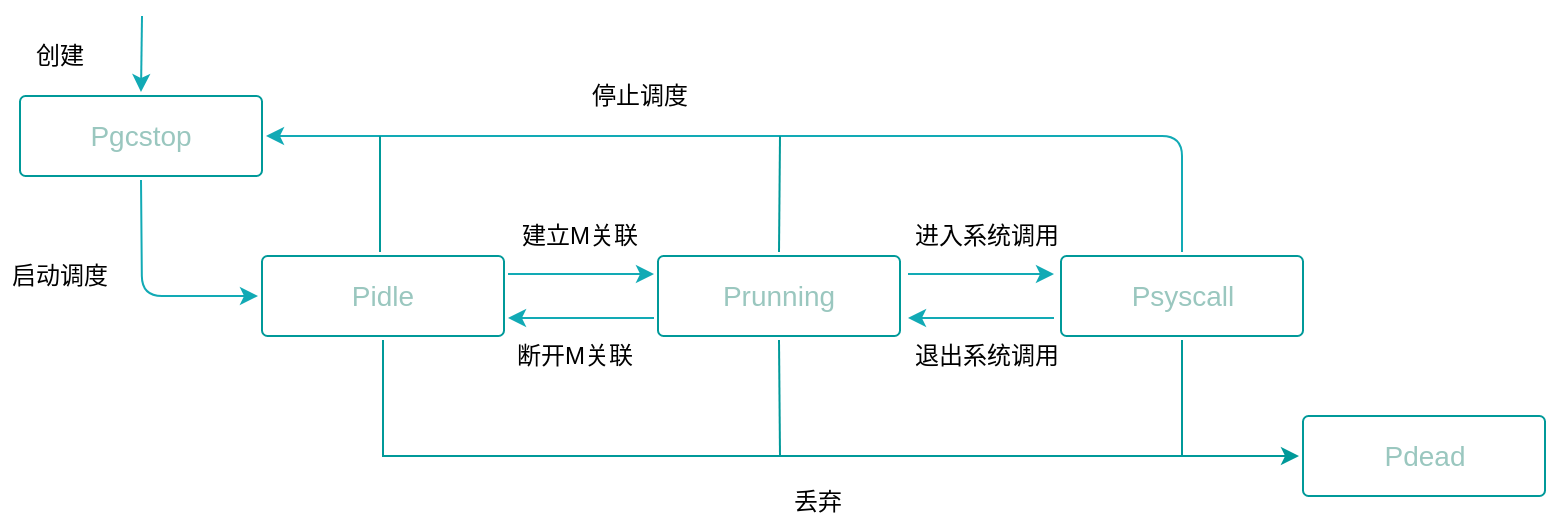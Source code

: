 <mxfile version="11.1.4" type="device"><diagram id="6a731a19-8d31-9384-78a2-239565b7b9f0" name="Page-1"><mxGraphModel dx="946" dy="613" grid="1" gridSize="10" guides="1" tooltips="1" connect="1" arrows="1" fold="1" page="1" pageScale="1" pageWidth="1169" pageHeight="827" background="#ffffff" math="0" shadow="0"><root><mxCell id="0"/><mxCell id="1" parent="0"/><mxCell id="1779" value="" style="edgeStyle=none;rounded=1;jumpStyle=none;html=1;shadow=0;labelBackgroundColor=none;startArrow=none;startFill=0;jettySize=auto;orthogonalLoop=1;strokeColor=#12AAB5;strokeWidth=1;fontFamily=Helvetica;fontSize=14;fontColor=#FFFFFF;spacing=5;fontStyle=1;fillColor=#b0e3e6;entryX=0.5;entryY=0;entryDx=0;entryDy=0;" parent="1" edge="1" target="1ii371mfM4VNuI41D_dY-1817"><mxGeometry relative="1" as="geometry"><mxPoint x="301" y="160" as="sourcePoint"/><mxPoint x="580" y="200" as="targetPoint"/></mxGeometry></mxCell><mxCell id="LZTfOJN6u-FqgUiJY_A1-1780" value="创建" style="text;html=1;strokeColor=none;fillColor=none;align=center;verticalAlign=middle;whiteSpace=wrap;rounded=0;" parent="1" vertex="1"><mxGeometry x="240" y="170" width="40" height="20" as="geometry"/></mxCell><mxCell id="LZTfOJN6u-FqgUiJY_A1-1801" style="edgeStyle=orthogonalEdgeStyle;rounded=0;orthogonalLoop=1;jettySize=auto;html=1;exitX=0.5;exitY=1;exitDx=0;exitDy=0;strokeWidth=1;" parent="1" edge="1"><mxGeometry relative="1" as="geometry"><mxPoint x="790" y="245" as="sourcePoint"/><mxPoint x="790" y="245" as="targetPoint"/></mxGeometry></mxCell><mxCell id="1ii371mfM4VNuI41D_dY-1781" value="&lt;font color=&quot;#9ac7bf&quot; style=&quot;font-size: 14px&quot;&gt;Psyscall&lt;/font&gt;" style="rounded=1;whiteSpace=wrap;html=1;shadow=0;labelBackgroundColor=none;strokeColor=#009999;strokeWidth=1;fillColor=#FFFFFF;fontFamily=Helvetica;fontSize=14;fontColor=#FFFFFF;align=center;spacing=5;fontStyle=0;arcSize=7;perimeterSpacing=2;" vertex="1" parent="1"><mxGeometry x="760.5" y="280" width="121" height="40" as="geometry"/></mxCell><mxCell id="1ii371mfM4VNuI41D_dY-1782" value="&lt;font color=&quot;#9ac7bf&quot; style=&quot;font-size: 14px&quot;&gt;Pdead&lt;/font&gt;" style="rounded=1;whiteSpace=wrap;html=1;shadow=0;labelBackgroundColor=none;strokeColor=#009999;strokeWidth=1;fillColor=#FFFFFF;fontFamily=Helvetica;fontSize=14;fontColor=#FFFFFF;align=center;spacing=5;fontStyle=0;arcSize=7;perimeterSpacing=2;" vertex="1" parent="1"><mxGeometry x="881.5" y="360" width="121" height="40" as="geometry"/></mxCell><mxCell id="1ii371mfM4VNuI41D_dY-1783" value="" style="edgeStyle=none;rounded=1;jumpStyle=none;html=1;shadow=0;labelBackgroundColor=none;startArrow=none;startFill=0;jettySize=auto;orthogonalLoop=1;strokeColor=#12AAB5;strokeWidth=1;fontFamily=Helvetica;fontSize=14;fontColor=#FFFFFF;spacing=5;fontStyle=1;fillColor=#b0e3e6;exitX=1;exitY=0.25;exitDx=0;exitDy=0;entryX=0;entryY=0.25;entryDx=0;entryDy=0;" edge="1" parent="1" source="1ii371mfM4VNuI41D_dY-1819" target="1ii371mfM4VNuI41D_dY-1820"><mxGeometry relative="1" as="geometry"><mxPoint x="581" y="240" as="sourcePoint"/><mxPoint x="581" y="278" as="targetPoint"/></mxGeometry></mxCell><mxCell id="1ii371mfM4VNuI41D_dY-1784" value="启动调度" style="text;html=1;strokeColor=none;fillColor=none;align=center;verticalAlign=middle;whiteSpace=wrap;rounded=0;" vertex="1" parent="1"><mxGeometry x="230" y="280" width="60" height="20" as="geometry"/></mxCell><mxCell id="1ii371mfM4VNuI41D_dY-1793" value="建立M关联" style="text;html=1;strokeColor=none;fillColor=none;align=center;verticalAlign=middle;whiteSpace=wrap;rounded=0;" vertex="1" parent="1"><mxGeometry x="487" y="260" width="66" height="20" as="geometry"/></mxCell><mxCell id="1ii371mfM4VNuI41D_dY-1801" value="断开M关联" style="text;html=1;strokeColor=none;fillColor=none;align=center;verticalAlign=middle;whiteSpace=wrap;rounded=0;" vertex="1" parent="1"><mxGeometry x="485" y="320" width="65" height="20" as="geometry"/></mxCell><mxCell id="1ii371mfM4VNuI41D_dY-1814" value="停止调度" style="text;html=1;strokeColor=none;fillColor=none;align=center;verticalAlign=middle;whiteSpace=wrap;rounded=0;" vertex="1" parent="1"><mxGeometry x="495" y="190" width="110" height="20" as="geometry"/></mxCell><mxCell id="1ii371mfM4VNuI41D_dY-1817" value="&lt;font color=&quot;#9ac7bf&quot; style=&quot;font-size: 14px&quot;&gt;Pgcstop&lt;/font&gt;" style="rounded=1;whiteSpace=wrap;html=1;shadow=0;labelBackgroundColor=none;strokeColor=#009999;strokeWidth=1;fillColor=#FFFFFF;fontFamily=Helvetica;fontSize=14;fontColor=#FFFFFF;align=center;spacing=5;fontStyle=0;arcSize=7;perimeterSpacing=2;" vertex="1" parent="1"><mxGeometry x="240" y="200" width="121" height="40" as="geometry"/></mxCell><mxCell id="1ii371mfM4VNuI41D_dY-1840" style="edgeStyle=orthogonalEdgeStyle;rounded=0;orthogonalLoop=1;jettySize=auto;html=1;strokeColor=#009999;entryX=0;entryY=0.5;entryDx=0;entryDy=0;" edge="1" parent="1" source="1ii371mfM4VNuI41D_dY-1819" target="1ii371mfM4VNuI41D_dY-1782"><mxGeometry relative="1" as="geometry"><mxPoint x="880" y="390" as="targetPoint"/><Array as="points"><mxPoint x="422" y="380"/></Array></mxGeometry></mxCell><mxCell id="1ii371mfM4VNuI41D_dY-1819" value="&lt;font color=&quot;#9ac7bf&quot; style=&quot;font-size: 14px&quot;&gt;Pidle&lt;/font&gt;" style="rounded=1;whiteSpace=wrap;html=1;shadow=0;labelBackgroundColor=none;strokeColor=#009999;strokeWidth=1;fillColor=#FFFFFF;fontFamily=Helvetica;fontSize=14;fontColor=#FFFFFF;align=center;spacing=5;fontStyle=0;arcSize=7;perimeterSpacing=2;" vertex="1" parent="1"><mxGeometry x="361" y="280" width="121" height="40" as="geometry"/></mxCell><mxCell id="1ii371mfM4VNuI41D_dY-1820" value="&lt;font color=&quot;#9ac7bf&quot; style=&quot;font-size: 14px&quot;&gt;Prunning&lt;/font&gt;" style="rounded=1;whiteSpace=wrap;html=1;shadow=0;labelBackgroundColor=none;strokeColor=#009999;strokeWidth=1;fillColor=#FFFFFF;fontFamily=Helvetica;fontSize=14;fontColor=#FFFFFF;align=center;spacing=5;fontStyle=0;arcSize=7;perimeterSpacing=2;" vertex="1" parent="1"><mxGeometry x="559" y="280" width="121" height="40" as="geometry"/></mxCell><mxCell id="1ii371mfM4VNuI41D_dY-1821" value="" style="edgeStyle=none;rounded=1;jumpStyle=none;html=1;shadow=0;labelBackgroundColor=none;startArrow=none;startFill=0;jettySize=auto;orthogonalLoop=1;strokeColor=#12AAB5;strokeWidth=1;fontFamily=Helvetica;fontSize=14;fontColor=#FFFFFF;spacing=5;fontStyle=1;fillColor=#b0e3e6;exitX=0;exitY=0.75;exitDx=0;exitDy=0;entryX=1;entryY=0.75;entryDx=0;entryDy=0;" edge="1" parent="1" source="1ii371mfM4VNuI41D_dY-1820" target="1ii371mfM4VNuI41D_dY-1819"><mxGeometry relative="1" as="geometry"><mxPoint x="494" y="299" as="sourcePoint"/><mxPoint x="567" y="299" as="targetPoint"/></mxGeometry></mxCell><mxCell id="1ii371mfM4VNuI41D_dY-1824" value="" style="edgeStyle=none;rounded=1;jumpStyle=none;html=1;shadow=0;labelBackgroundColor=none;startArrow=none;startFill=0;jettySize=auto;orthogonalLoop=1;strokeColor=#12AAB5;strokeWidth=1;fontFamily=Helvetica;fontSize=14;fontColor=#FFFFFF;spacing=5;fontStyle=1;fillColor=#b0e3e6;entryX=0;entryY=0.5;entryDx=0;entryDy=0;exitX=0.5;exitY=1;exitDx=0;exitDy=0;" edge="1" parent="1" source="1ii371mfM4VNuI41D_dY-1817" target="1ii371mfM4VNuI41D_dY-1819"><mxGeometry relative="1" as="geometry"><mxPoint x="311" y="170" as="sourcePoint"/><mxPoint x="310.5" y="208" as="targetPoint"/><Array as="points"><mxPoint x="301" y="300"/></Array></mxGeometry></mxCell><mxCell id="1ii371mfM4VNuI41D_dY-1827" value="" style="edgeStyle=none;rounded=1;jumpStyle=none;html=1;shadow=0;labelBackgroundColor=none;startArrow=none;startFill=0;jettySize=auto;orthogonalLoop=1;strokeColor=#12AAB5;strokeWidth=1;fontFamily=Helvetica;fontSize=14;fontColor=#FFFFFF;spacing=5;fontStyle=1;fillColor=#b0e3e6;exitX=1;exitY=0.25;exitDx=0;exitDy=0;entryX=0;entryY=0.25;entryDx=0;entryDy=0;" edge="1" parent="1"><mxGeometry relative="1" as="geometry"><mxPoint x="684" y="289" as="sourcePoint"/><mxPoint x="757" y="289" as="targetPoint"/></mxGeometry></mxCell><mxCell id="1ii371mfM4VNuI41D_dY-1828" value="进入系统调用" style="text;html=1;strokeColor=none;fillColor=none;align=center;verticalAlign=middle;whiteSpace=wrap;rounded=0;" vertex="1" parent="1"><mxGeometry x="681.5" y="260" width="83" height="20" as="geometry"/></mxCell><mxCell id="1ii371mfM4VNuI41D_dY-1829" value="退出系统调用" style="text;html=1;strokeColor=none;fillColor=none;align=center;verticalAlign=middle;whiteSpace=wrap;rounded=0;" vertex="1" parent="1"><mxGeometry x="685.5" y="320" width="75" height="20" as="geometry"/></mxCell><mxCell id="1ii371mfM4VNuI41D_dY-1830" value="" style="edgeStyle=none;rounded=1;jumpStyle=none;html=1;shadow=0;labelBackgroundColor=none;startArrow=none;startFill=0;jettySize=auto;orthogonalLoop=1;strokeColor=#12AAB5;strokeWidth=1;fontFamily=Helvetica;fontSize=14;fontColor=#FFFFFF;spacing=5;fontStyle=1;fillColor=#b0e3e6;exitX=0;exitY=0.75;exitDx=0;exitDy=0;entryX=1;entryY=0.75;entryDx=0;entryDy=0;" edge="1" parent="1"><mxGeometry relative="1" as="geometry"><mxPoint x="757" y="311" as="sourcePoint"/><mxPoint x="684" y="311" as="targetPoint"/></mxGeometry></mxCell><mxCell id="1ii371mfM4VNuI41D_dY-1831" value="" style="edgeStyle=none;rounded=1;jumpStyle=none;html=1;shadow=0;labelBackgroundColor=none;startArrow=none;startFill=0;jettySize=auto;orthogonalLoop=1;strokeColor=#12AAB5;strokeWidth=1;fontFamily=Helvetica;fontSize=14;fontColor=#FFFFFF;spacing=5;fontStyle=1;fillColor=#b0e3e6;entryX=1;entryY=0.5;entryDx=0;entryDy=0;exitX=0.5;exitY=0;exitDx=0;exitDy=0;" edge="1" parent="1" source="1ii371mfM4VNuI41D_dY-1781" target="1ii371mfM4VNuI41D_dY-1817"><mxGeometry relative="1" as="geometry"><mxPoint x="840" y="220" as="sourcePoint"/><mxPoint x="310.5" y="208" as="targetPoint"/><Array as="points"><mxPoint x="821" y="220"/><mxPoint x="600" y="220"/></Array></mxGeometry></mxCell><mxCell id="1ii371mfM4VNuI41D_dY-1835" value="" style="endArrow=none;html=1;fillColor=#d5e8d4;strokeColor=#009999;" edge="1" parent="1"><mxGeometry width="50" height="50" relative="1" as="geometry"><mxPoint x="420" y="278" as="sourcePoint"/><mxPoint x="420" y="220" as="targetPoint"/></mxGeometry></mxCell><mxCell id="1ii371mfM4VNuI41D_dY-1838" value="" style="endArrow=none;html=1;fillColor=#d5e8d4;strokeColor=#009999;exitX=0.5;exitY=0;exitDx=0;exitDy=0;" edge="1" parent="1" source="1ii371mfM4VNuI41D_dY-1820"><mxGeometry width="50" height="50" relative="1" as="geometry"><mxPoint x="430" y="288" as="sourcePoint"/><mxPoint x="620" y="220" as="targetPoint"/></mxGeometry></mxCell><mxCell id="1ii371mfM4VNuI41D_dY-1841" value="丢弃" style="text;html=1;strokeColor=none;fillColor=none;align=center;verticalAlign=middle;whiteSpace=wrap;rounded=0;" vertex="1" parent="1"><mxGeometry x="584" y="393" width="110" height="20" as="geometry"/></mxCell><mxCell id="1ii371mfM4VNuI41D_dY-1842" value="" style="endArrow=none;html=1;fillColor=#d5e8d4;strokeColor=#009999;entryX=0.5;entryY=1;entryDx=0;entryDy=0;" edge="1" parent="1" target="1ii371mfM4VNuI41D_dY-1820"><mxGeometry width="50" height="50" relative="1" as="geometry"><mxPoint x="620" y="380" as="sourcePoint"/><mxPoint x="430" y="230" as="targetPoint"/></mxGeometry></mxCell><mxCell id="1ii371mfM4VNuI41D_dY-1843" value="" style="endArrow=none;html=1;fillColor=#d5e8d4;strokeColor=#009999;entryX=0.5;entryY=1;entryDx=0;entryDy=0;" edge="1" parent="1" target="1ii371mfM4VNuI41D_dY-1781"><mxGeometry width="50" height="50" relative="1" as="geometry"><mxPoint x="821" y="380" as="sourcePoint"/><mxPoint x="440" y="240" as="targetPoint"/></mxGeometry></mxCell></root></mxGraphModel></diagram></mxfile>
